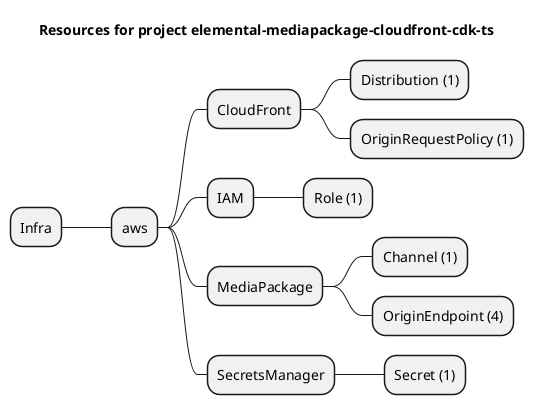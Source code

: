 @startmindmap
title Resources for project elemental-mediapackage-cloudfront-cdk-ts
skinparam monochrome true
+ Infra
++ aws
+++ CloudFront
++++ Distribution (1)
++++ OriginRequestPolicy (1)
+++ IAM
++++ Role (1)
+++ MediaPackage
++++ Channel (1)
++++ OriginEndpoint (4)
+++ SecretsManager
++++ Secret (1)
@endmindmap